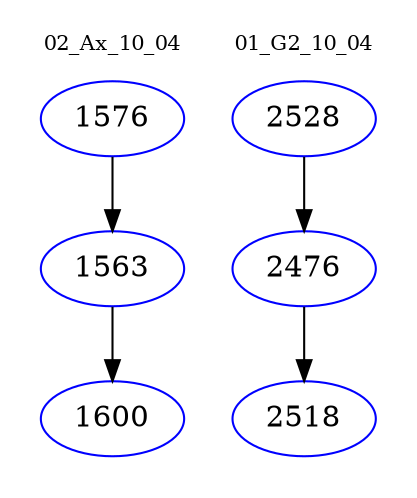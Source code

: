 digraph{
subgraph cluster_0 {
color = white
label = "02_Ax_10_04";
fontsize=10;
T0_1576 [label="1576", color="blue"]
T0_1576 -> T0_1563 [color="black"]
T0_1563 [label="1563", color="blue"]
T0_1563 -> T0_1600 [color="black"]
T0_1600 [label="1600", color="blue"]
}
subgraph cluster_1 {
color = white
label = "01_G2_10_04";
fontsize=10;
T1_2528 [label="2528", color="blue"]
T1_2528 -> T1_2476 [color="black"]
T1_2476 [label="2476", color="blue"]
T1_2476 -> T1_2518 [color="black"]
T1_2518 [label="2518", color="blue"]
}
}
